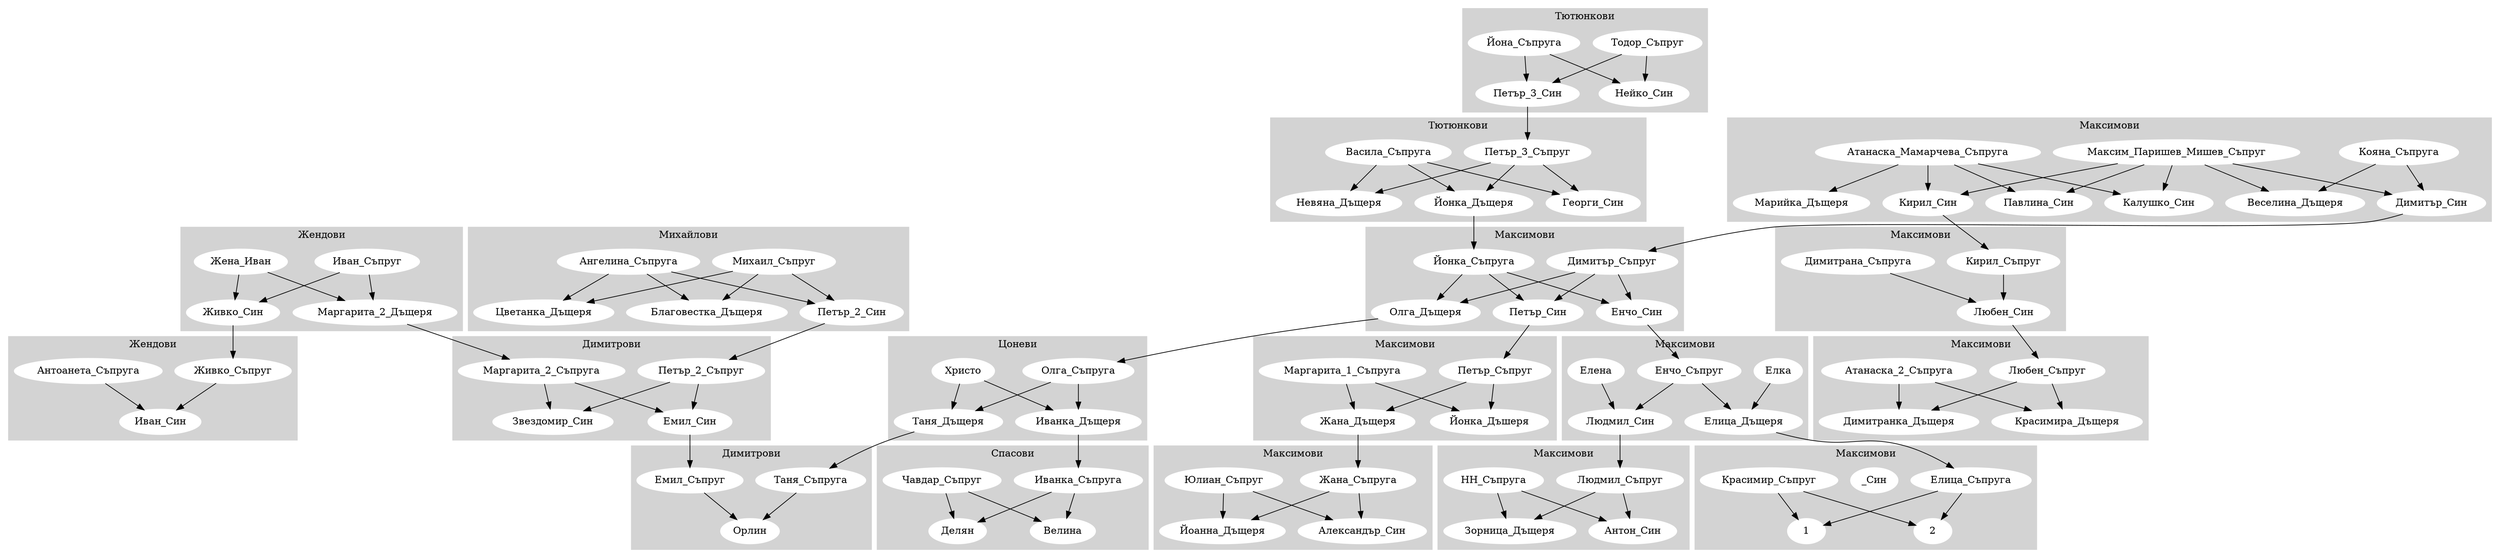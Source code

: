 digraph G {
  
  subgraph cluster_1 {
    label = "Максимови";
    style=filled;
    color=lightgrey;
    node [style=filled,color=white];
    Димитър_Съпруг->Олга_Дъщеря;
    Йонка_Съпруга->Олга_Дъщеря;
    Димитър_Съпруг->Петър_Син;
    Йонка_Съпруга->Петър_Син;
    Димитър_Съпруг->Енчо_Син;
    Йонка_Съпруга->Енчо_Син;
  }

  subgraph cluster_2 {
    label = "Цоневи";
    style=filled;
    color=lightgrey;
    node [style=filled,color=white];
    Олга_Дъщеря->Олга_Съпруга;
    Олга_Съпруга->Иванка_Дъщеря;
    Олга_Съпруга->Таня_Дъщеря;
    Христо->Иванка_Дъщеря;
    Христо->Таня_Дъщеря;
  }

  subgraph cluster_3 {
    label = "Спасови";
    style=filled;
    color=lightgrey;
    node [style=filled,color=white];
    Иванка_Дъщеря->Иванка_Съпруга;
    Чавдар_Съпруг->Делян;
    Иванка_Съпруга->Делян;
    Чавдар_Съпруг->Велина;
    Иванка_Съпруга->Велина;
  }
  
  subgraph cluster_4 {
    label = "Димитрови";
    style=filled;
    color=lightgrey;
    node [style=filled,color=white];

    Таня_Дъщеря->Таня_Съпруга;
    Емил_Съпруг->Орлин;
    Таня_Съпруга->Орлин;
  }

  subgraph cluster_5 {
    label = "Максимови";
    style=filled;
    color=lightgrey;
    node [style=filled,color=white];
    Енчо_Син->Енчо_Съпруг;
    Елена->Людмил_Син;
    Елка->Елица_Дъщеря;
    Енчо_Съпруг->Людмил_Син;
    Енчо_Съпруг->Елица_Дъщеря;
  }

  subgraph cluster_6 {
    label = "Максимови";
    style=filled;
    color=lightgrey;
    node [style=filled,color=white];
    Петър_Син->Петър_Съпруг;
    Маргарита_1_Съпруга->Жана_Дъщеря;
    Петър_Съпруг->Жана_Дъщеря;
    Маргарита_1_Съпруга->Йонка_Дъшеря;
    Петър_Съпруг->Йонка_Дъшеря;
  }
  
  subgraph cluster_7 {
    label = "Максимови";
    style=filled;
    color=lightgrey;
    node [style=filled,color=white];
    Жана_Дъщеря->Жана_Съпруга;
    Жана_Съпруга->Йоанна_Дъщеря;
    Юлиан_Съпруг->Йоанна_Дъщеря;
    Жана_Съпруга->Александър_Син;
    Юлиан_Съпруг->Александър_Син;
  }

  subgraph cluster_8 {
    label = "Максимови";
    style=filled;
    color=lightgrey;
    node [style=filled,color=white];
    Людмил_Син->Людмил_Съпруг;
    НН_Съпруга->Зорница_Дъщеря;
    Людмил_Съпруг->Зорница_Дъщеря;
    НН_Съпруга->Антон_Син;
    Людмил_Съпруг->Антон_Син;
  }

  subgraph cluster_9 {
    label = "Максимови";
    style=filled;
    color=lightgrey;
    node [style=filled,color=white];
    Елица_Дъщеря->Елица_Съпруга;
    Елица_Съпруга->1_Син;
    Красимир_Съпруг->1_Син;
    Елица_Съпруга->2_Син;
    Красимир_Съпруг->2_Син;
  }

  subgraph cluster_10 {
    label = "Жендови";
    style=filled;
    color=lightgrey;
    node [style=filled,color=white];
    Иван_Съпруг->Живко_Син;
    Жена_Иван->Живко_Син;
    Иван_Съпруг->Маргарита_2_Дъщеря;
    Жена_Иван->Маргарита_2_Дъщеря;
  }

  subgraph cluster_11 {
    label = "Жендови";
    style=filled;
    color=lightgrey;
    node [style=filled,color=white];
    Живко_Син->Живко_Съпруг;
    Живко_Съпруг->Иван_Син;
    Антоанета_Съпруга->Иван_Син;
  }

  subgraph cluster_12 {
    label = "Димитрови";
    style=filled;
    color=lightgrey;
    node [style=filled,color=white];
    Маргарита_2_Дъщеря->Маргарита_2_Съпруга;
    Петър_2_Съпруг->Звездомир_Син;
    Маргарита_2_Съпруга->Звездомир_Син;
    Петър_2_Съпруг->Емил_Син;
    Маргарита_2_Съпруга->Емил_Син;
    
    Емил_Син->Емил_Съпруг
  }

  subgraph cluster_13 {
    label = "Михайлови";
    style=filled;
    color=lightgrey;
    node [style=filled,color=white];
    Михаил_Съпруг->Благовестка_Дъщеря;
    Ангелина_Съпруга->Благовестка_Дъщеря;
    Михаил_Съпруг->Петър_2_Син;
    Ангелина_Съпруга->Петър_2_Син;
    Михаил_Съпруг->Цветанка_Дъщеря;
    Ангелина_Съпруга->Цветанка_Дъщеря;

    Петър_2_Син->Петър_2_Съпруг;
  }

  subgraph cluster_14 {
    label = "Тютюнкови";
    style=filled;
    color=lightgrey;
    node [style=filled,color=white];
    Петър_3_Съпруг->Йонка_Дъщеря;
    Васила_Съпруга->Йонка_Дъщеря;
    Петър_3_Съпруг->Георги_Син;
    Васила_Съпруга->Георги_Син;
    Петър_3_Съпруг->Невяна_Дъщеря;
    Васила_Съпруга->Невяна_Дъщеря;
    Йонка_Дъщеря->Йонка_Съпруга;
  }


  subgraph cluster_15 {
    label = "Тютюнкови";
    style=filled;
    color=lightgrey;
    node [style=filled,color=white];
    Тодор_Съпруг->Петър_3_Син;
    Тодор_Съпруг->Нейко_Син;
    Йона_Съпруга->Петър_3_Син;
    Йона_Съпруга->Нейко_Син;
    Петър_3_Син->Петър_3_Съпруг;
  }

  subgraph cluster_16 {
    label = "Максимови";
    style=filled;
    color=lightgrey;
    node [style=filled,color=white];
    Максим_Паришев_Мишев_Съпруг->Димитър_Син;
    Кояна_Съпруга->Димитър_Син;
    Максим_Паришев_Мишев_Съпруг->Веселина_Дъщеря;
    Кояна_Съпруга->Веселина_Дъщеря;
    Максим_Паришев_Мишев_Съпруг->Кирил_Син;
    Атанаска_Мамарчева_Съпруга->Кирил_Син;
    Максим_Паришев_Мишев_Съпруг->Калушко_Син;
    Атанаска_Мамарчева_Съпруга->Калушко_Син;
    Максим_Паришев_Мишев_Съпруг->Павлина_Син;
    Атанаска_Мамарчева_Съпруга->Павлина_Син;
    Атанаска_Мамарчева_Съпруга->Марийка_Дъщеря;
    Димитър_Син->Димитър_Съпруг;
  }

  subgraph cluster_17 {
    label = "Максимови";
    style=filled;
    color=lightgrey;
    node [style=filled,color=white];
    Кирил_Син->Кирил_Съпруг;
    Кирил_Съпруг->Любен_Син;
    Димитрана_Съпруга->Любен_Син;
  }

  subgraph cluster_18 {
    label = "Максимови";
    style=filled;
    color=lightgrey;
    node [style=filled,color=white];
    Любен_Син->Любен_Съпруг;
    Любен_Съпруг->Димитранка_Дъщеря;
    Атанаска_2_Съпруга->Димитранка_Дъщеря;
    Любен_Съпруг->Красимира_Дъщеря;
    Атанаска_2_Съпруга->Красимира_Дъщеря;
  }


}